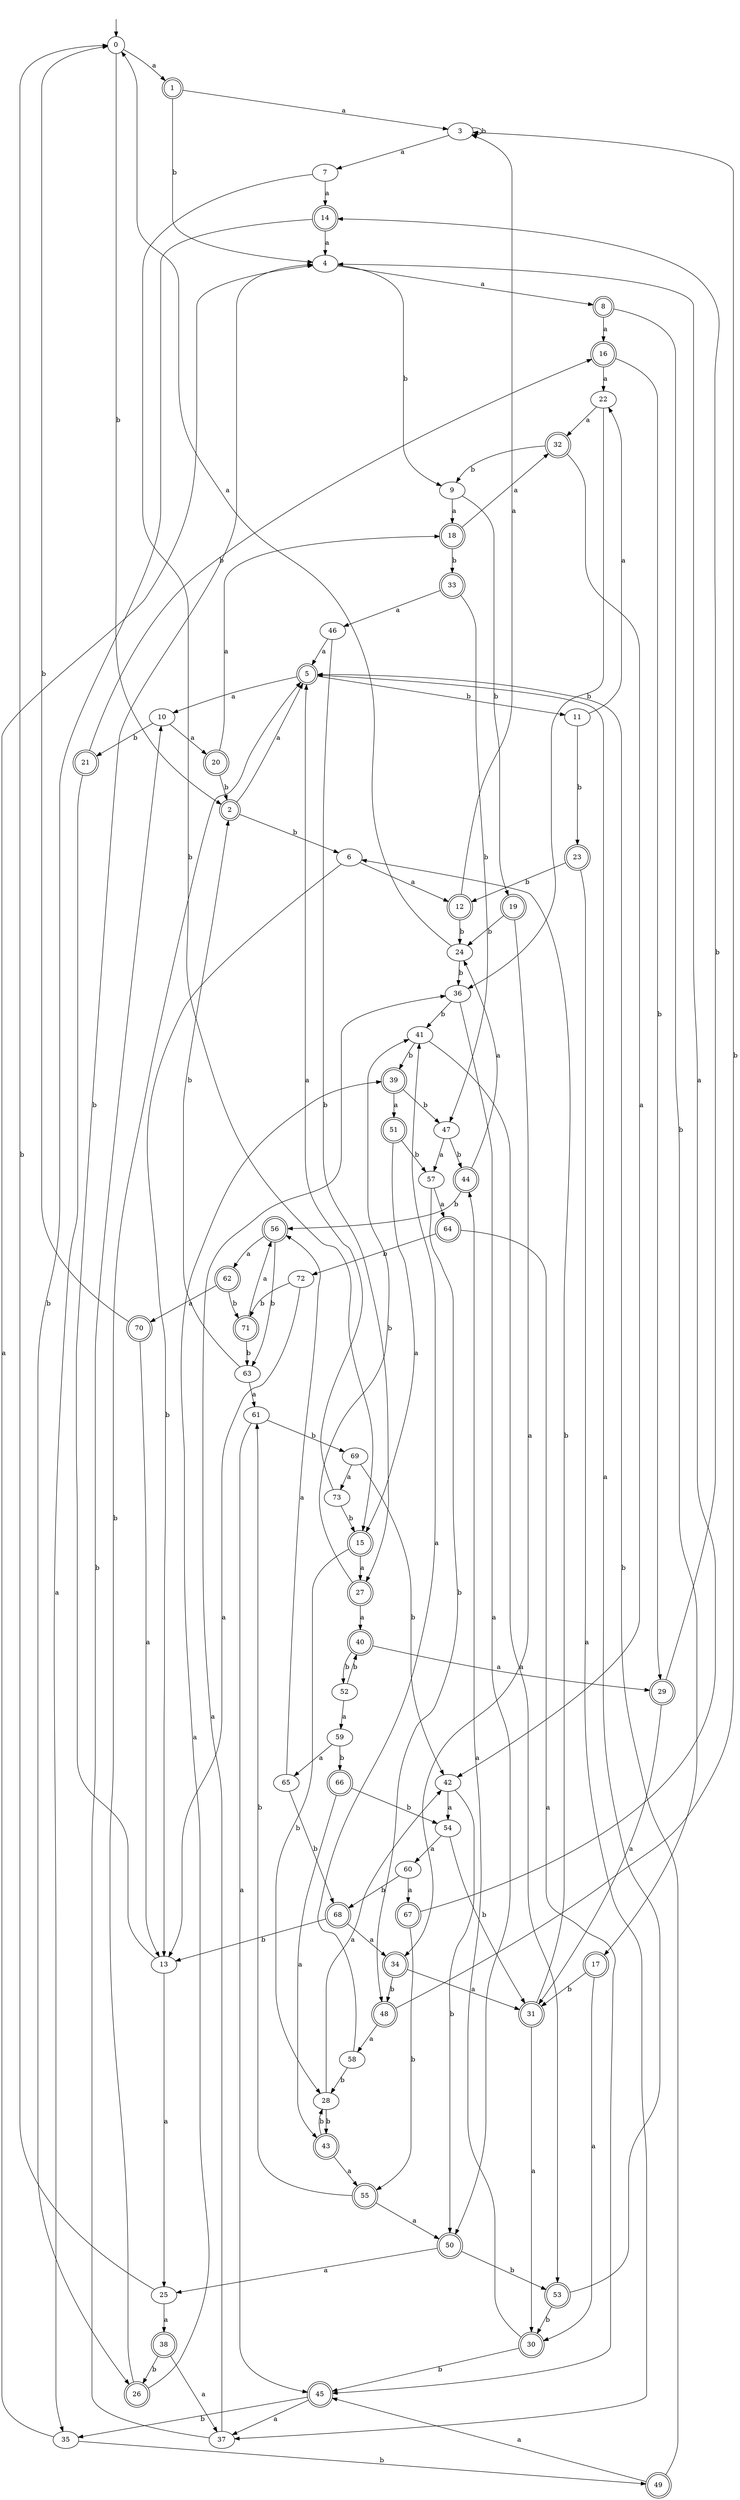 digraph RandomDFA {
  __start0 [label="", shape=none];
  __start0 -> 0 [label=""];
  0 [shape=circle]
  0 -> 1 [label="a"]
  0 -> 2 [label="b"]
  1 [shape=doublecircle]
  1 -> 3 [label="a"]
  1 -> 4 [label="b"]
  2 [shape=doublecircle]
  2 -> 5 [label="a"]
  2 -> 6 [label="b"]
  3
  3 -> 7 [label="a"]
  3 -> 3 [label="b"]
  4
  4 -> 8 [label="a"]
  4 -> 9 [label="b"]
  5 [shape=doublecircle]
  5 -> 10 [label="a"]
  5 -> 11 [label="b"]
  6
  6 -> 12 [label="a"]
  6 -> 13 [label="b"]
  7
  7 -> 14 [label="a"]
  7 -> 15 [label="b"]
  8 [shape=doublecircle]
  8 -> 16 [label="a"]
  8 -> 17 [label="b"]
  9
  9 -> 18 [label="a"]
  9 -> 19 [label="b"]
  10
  10 -> 20 [label="a"]
  10 -> 21 [label="b"]
  11
  11 -> 22 [label="a"]
  11 -> 23 [label="b"]
  12 [shape=doublecircle]
  12 -> 3 [label="a"]
  12 -> 24 [label="b"]
  13
  13 -> 25 [label="a"]
  13 -> 4 [label="b"]
  14 [shape=doublecircle]
  14 -> 4 [label="a"]
  14 -> 26 [label="b"]
  15 [shape=doublecircle]
  15 -> 27 [label="a"]
  15 -> 28 [label="b"]
  16 [shape=doublecircle]
  16 -> 22 [label="a"]
  16 -> 29 [label="b"]
  17 [shape=doublecircle]
  17 -> 30 [label="a"]
  17 -> 31 [label="b"]
  18 [shape=doublecircle]
  18 -> 32 [label="a"]
  18 -> 33 [label="b"]
  19 [shape=doublecircle]
  19 -> 34 [label="a"]
  19 -> 24 [label="b"]
  20 [shape=doublecircle]
  20 -> 18 [label="a"]
  20 -> 2 [label="b"]
  21 [shape=doublecircle]
  21 -> 35 [label="a"]
  21 -> 16 [label="b"]
  22
  22 -> 32 [label="a"]
  22 -> 36 [label="b"]
  23 [shape=doublecircle]
  23 -> 37 [label="a"]
  23 -> 12 [label="b"]
  24
  24 -> 0 [label="a"]
  24 -> 36 [label="b"]
  25
  25 -> 38 [label="a"]
  25 -> 0 [label="b"]
  26 [shape=doublecircle]
  26 -> 39 [label="a"]
  26 -> 5 [label="b"]
  27 [shape=doublecircle]
  27 -> 40 [label="a"]
  27 -> 41 [label="b"]
  28
  28 -> 42 [label="a"]
  28 -> 43 [label="b"]
  29 [shape=doublecircle]
  29 -> 31 [label="a"]
  29 -> 14 [label="b"]
  30 [shape=doublecircle]
  30 -> 44 [label="a"]
  30 -> 45 [label="b"]
  31 [shape=doublecircle]
  31 -> 30 [label="a"]
  31 -> 6 [label="b"]
  32 [shape=doublecircle]
  32 -> 42 [label="a"]
  32 -> 9 [label="b"]
  33 [shape=doublecircle]
  33 -> 46 [label="a"]
  33 -> 47 [label="b"]
  34 [shape=doublecircle]
  34 -> 31 [label="a"]
  34 -> 48 [label="b"]
  35
  35 -> 4 [label="a"]
  35 -> 49 [label="b"]
  36
  36 -> 50 [label="a"]
  36 -> 41 [label="b"]
  37
  37 -> 36 [label="a"]
  37 -> 10 [label="b"]
  38 [shape=doublecircle]
  38 -> 37 [label="a"]
  38 -> 26 [label="b"]
  39 [shape=doublecircle]
  39 -> 51 [label="a"]
  39 -> 47 [label="b"]
  40 [shape=doublecircle]
  40 -> 29 [label="a"]
  40 -> 52 [label="b"]
  41
  41 -> 53 [label="a"]
  41 -> 39 [label="b"]
  42
  42 -> 54 [label="a"]
  42 -> 50 [label="b"]
  43 [shape=doublecircle]
  43 -> 55 [label="a"]
  43 -> 28 [label="b"]
  44 [shape=doublecircle]
  44 -> 24 [label="a"]
  44 -> 56 [label="b"]
  45 [shape=doublecircle]
  45 -> 37 [label="a"]
  45 -> 35 [label="b"]
  46
  46 -> 5 [label="a"]
  46 -> 27 [label="b"]
  47
  47 -> 57 [label="a"]
  47 -> 44 [label="b"]
  48 [shape=doublecircle]
  48 -> 58 [label="a"]
  48 -> 3 [label="b"]
  49 [shape=doublecircle]
  49 -> 45 [label="a"]
  49 -> 5 [label="b"]
  50 [shape=doublecircle]
  50 -> 25 [label="a"]
  50 -> 53 [label="b"]
  51 [shape=doublecircle]
  51 -> 15 [label="a"]
  51 -> 57 [label="b"]
  52
  52 -> 59 [label="a"]
  52 -> 40 [label="b"]
  53 [shape=doublecircle]
  53 -> 5 [label="a"]
  53 -> 30 [label="b"]
  54
  54 -> 60 [label="a"]
  54 -> 31 [label="b"]
  55 [shape=doublecircle]
  55 -> 50 [label="a"]
  55 -> 61 [label="b"]
  56 [shape=doublecircle]
  56 -> 62 [label="a"]
  56 -> 63 [label="b"]
  57
  57 -> 64 [label="a"]
  57 -> 48 [label="b"]
  58
  58 -> 41 [label="a"]
  58 -> 28 [label="b"]
  59
  59 -> 65 [label="a"]
  59 -> 66 [label="b"]
  60
  60 -> 67 [label="a"]
  60 -> 68 [label="b"]
  61
  61 -> 45 [label="a"]
  61 -> 69 [label="b"]
  62 [shape=doublecircle]
  62 -> 70 [label="a"]
  62 -> 71 [label="b"]
  63
  63 -> 61 [label="a"]
  63 -> 2 [label="b"]
  64 [shape=doublecircle]
  64 -> 45 [label="a"]
  64 -> 72 [label="b"]
  65
  65 -> 56 [label="a"]
  65 -> 68 [label="b"]
  66 [shape=doublecircle]
  66 -> 43 [label="a"]
  66 -> 54 [label="b"]
  67 [shape=doublecircle]
  67 -> 4 [label="a"]
  67 -> 55 [label="b"]
  68 [shape=doublecircle]
  68 -> 34 [label="a"]
  68 -> 13 [label="b"]
  69
  69 -> 73 [label="a"]
  69 -> 42 [label="b"]
  70 [shape=doublecircle]
  70 -> 13 [label="a"]
  70 -> 0 [label="b"]
  71 [shape=doublecircle]
  71 -> 56 [label="a"]
  71 -> 63 [label="b"]
  72
  72 -> 13 [label="a"]
  72 -> 71 [label="b"]
  73
  73 -> 5 [label="a"]
  73 -> 15 [label="b"]
}
